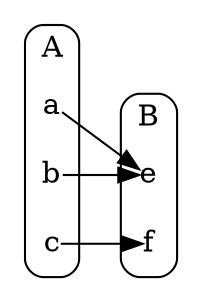 digraph {
    rankdir="LR"
    subgraph cluster_0 {
        label=A
        style=rounded
        a [shape=plain]
        b [shape=plain]
        c [shape=plain]
    }

    subgraph cluster_1 {
        label=B
        style=rounded
        //d [shape=plain]
        e [shape=plain]
        f [shape=plain]
    }
    a -> e
    b -> e
    c -> f
}